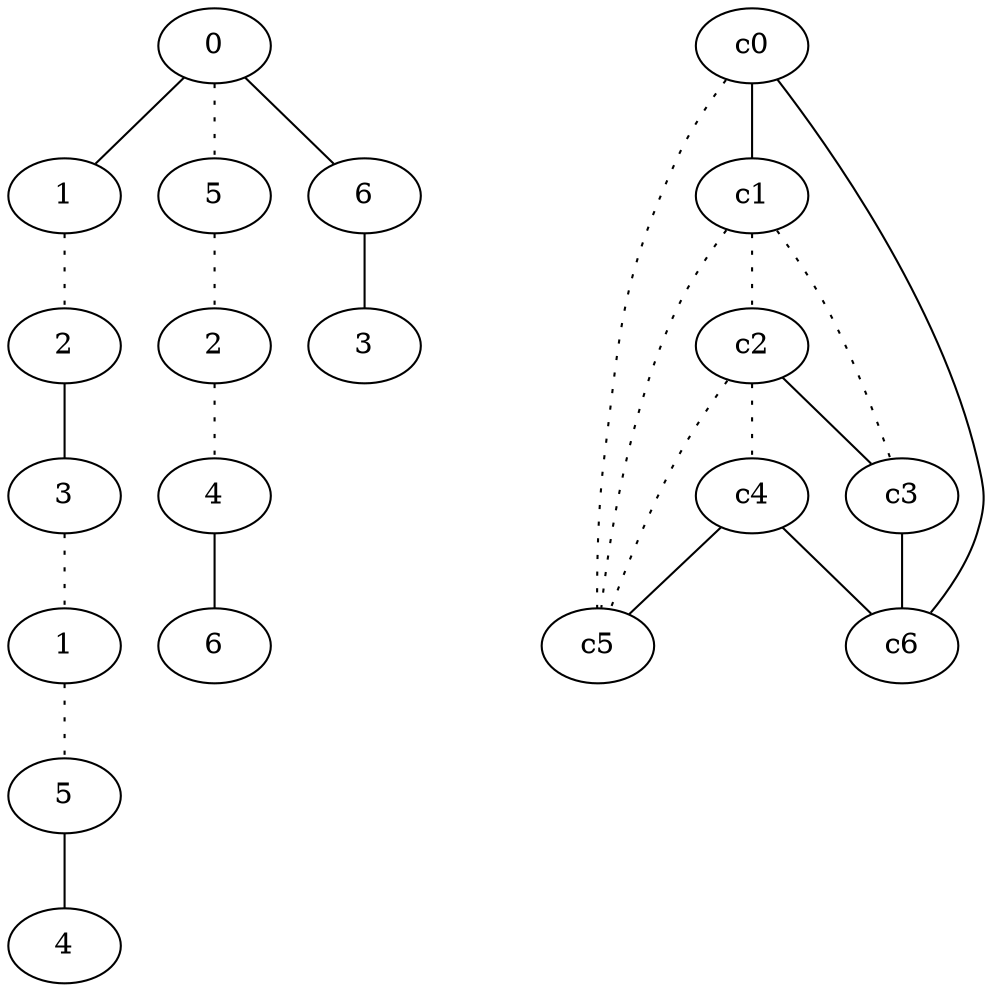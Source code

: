 graph {
a0[label=0];
a1[label=1];
a2[label=2];
a3[label=3];
a4[label=1];
a5[label=5];
a6[label=4];
a7[label=5];
a8[label=2];
a9[label=4];
a10[label=6];
a11[label=6];
a12[label=3];
a0 -- a1;
a0 -- a7 [style=dotted];
a0 -- a11;
a1 -- a2 [style=dotted];
a2 -- a3;
a3 -- a4 [style=dotted];
a4 -- a5 [style=dotted];
a5 -- a6;
a7 -- a8 [style=dotted];
a8 -- a9 [style=dotted];
a9 -- a10;
a11 -- a12;
c0 -- c1;
c0 -- c5 [style=dotted];
c0 -- c6;
c1 -- c2 [style=dotted];
c1 -- c3 [style=dotted];
c1 -- c5 [style=dotted];
c2 -- c3;
c2 -- c4 [style=dotted];
c2 -- c5 [style=dotted];
c3 -- c6;
c4 -- c5;
c4 -- c6;
}
